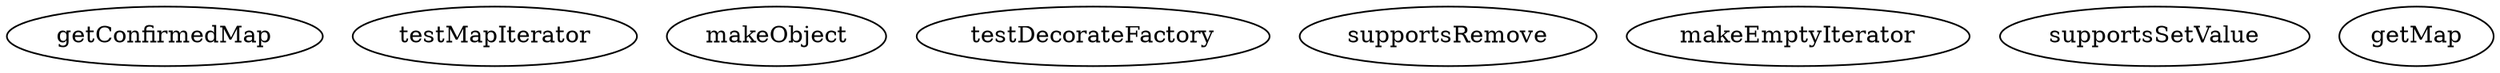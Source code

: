 digraph G {
getConfirmedMap;
testMapIterator;
makeObject;
testDecorateFactory;
supportsRemove;
makeEmptyIterator;
supportsSetValue;
getMap;
}